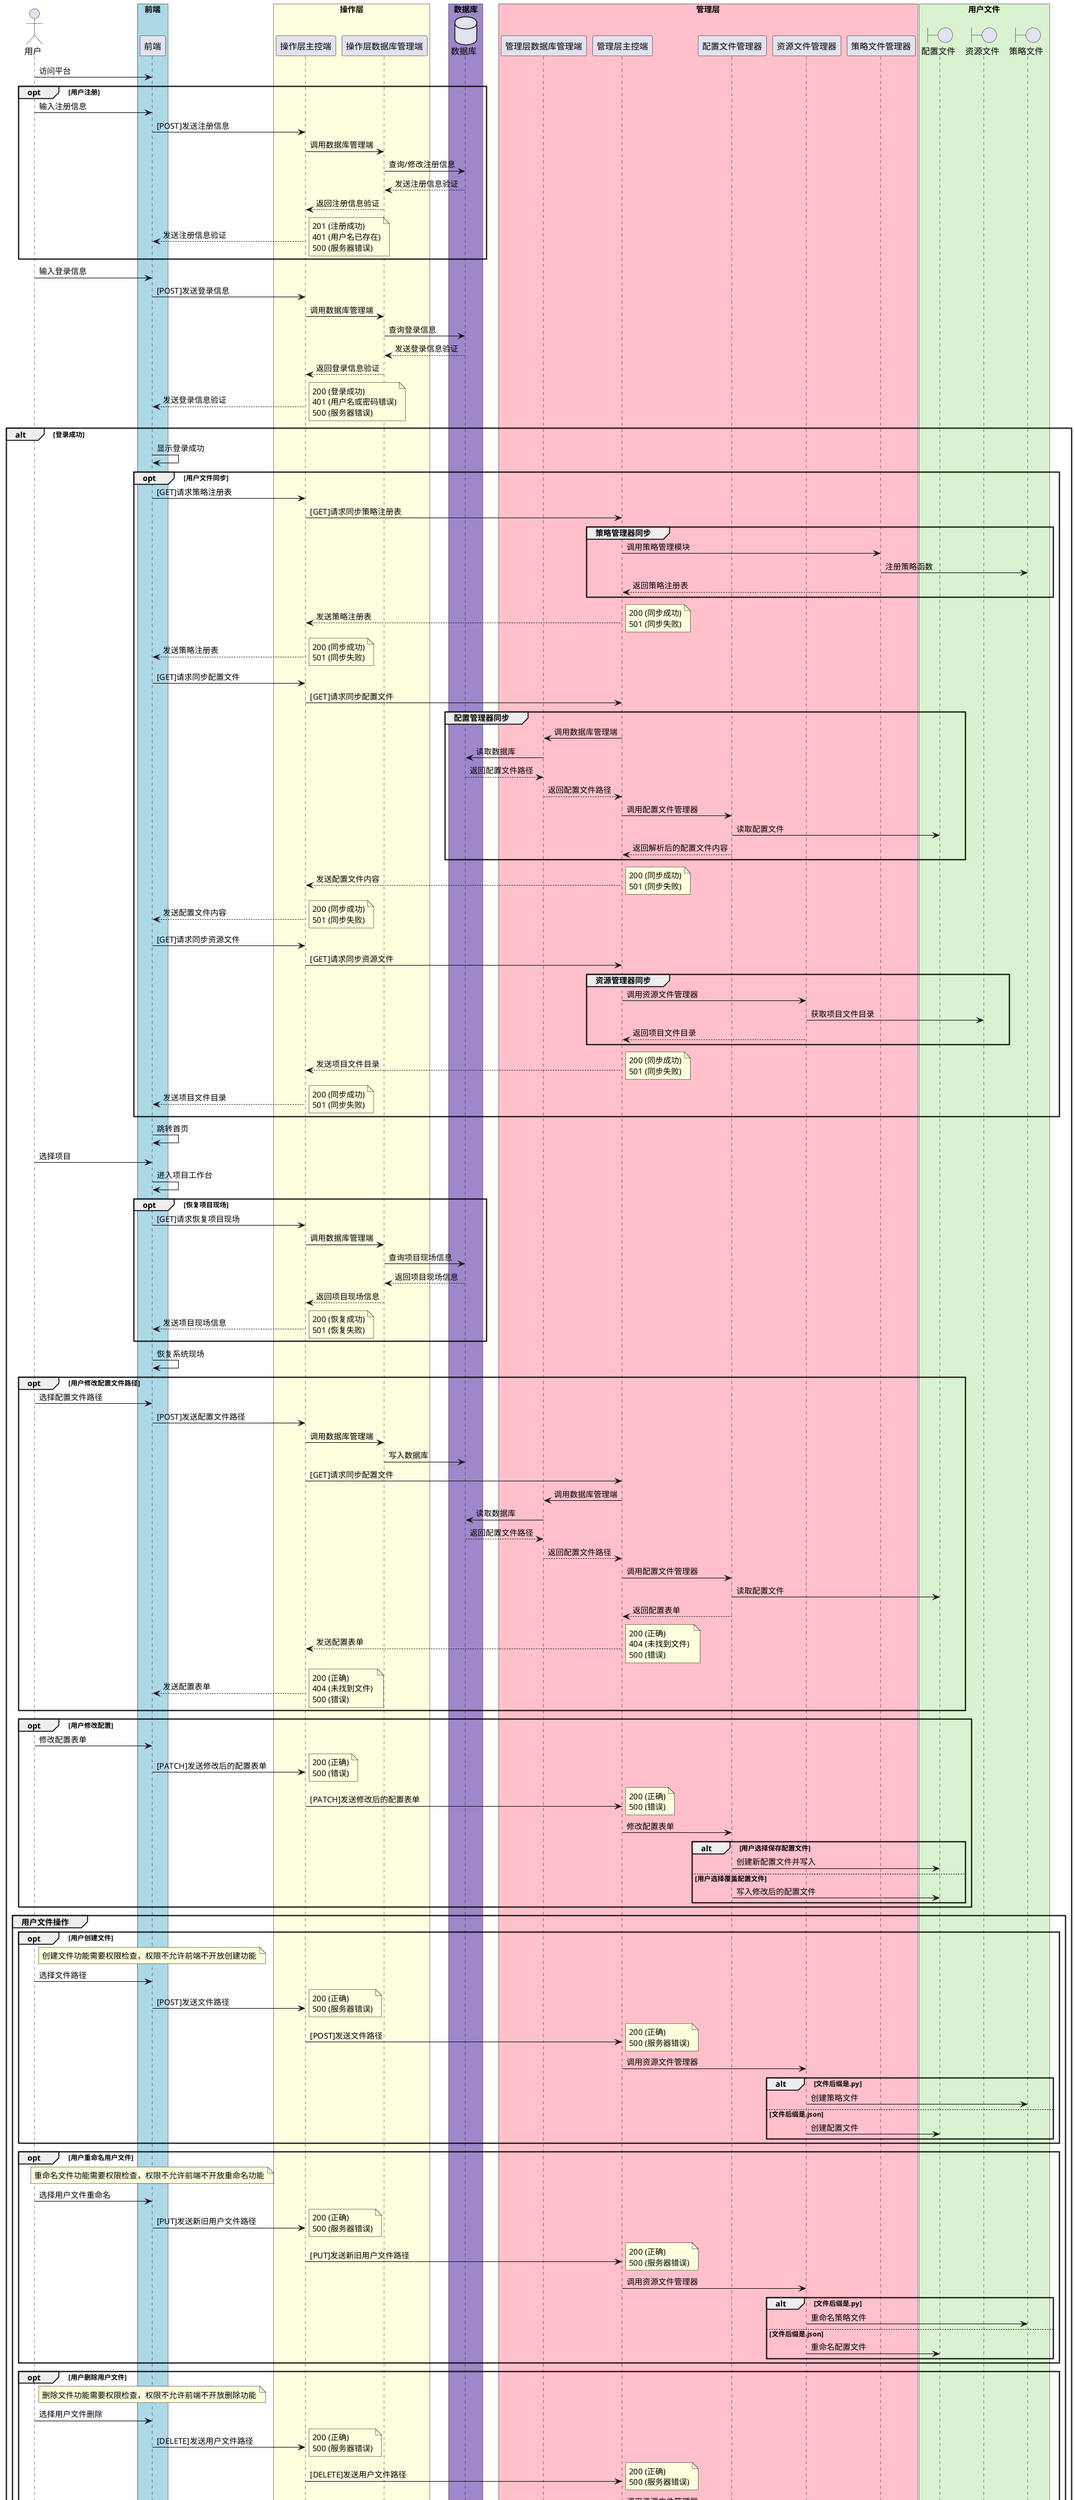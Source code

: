 @startuml

actor 用户
box "前端" #LightBlue
participant "前端" as Frontend
end box

box "操作层" #LightYellow
participant "操作层主控端" as OperationEnd

participant "操作层数据库管理端" as OpDatabaseEnd
end box

box "数据库" #9E87CA
database "数据库" as Database
end box

box "管理层" #Pink
participant "管理层数据库管理端" as MgDatabaseEnd

participant "管理层主控端" as ManagementEnd

participant "配置文件管理器" as ConfigModule
participant "资源文件管理器" as ResourceModule
participant "策略文件管理器" as StrategyModule
end box

box "用户文件" #D9F2D0
boundary "配置文件" as ConfigFile
boundary "资源文件" as ResourceFile
boundary "策略文件" as StrategyFile
end box

用户 -> Frontend: 访问平台

opt 用户注册
    用户 -> Frontend: 输入注册信息
    Frontend -> OperationEnd: [POST]发送注册信息
    OperationEnd -> OpDatabaseEnd: 调用数据库管理端
    OpDatabaseEnd -> Database: 查询/修改注册信息
    Database --> OpDatabaseEnd: 发送注册信息验证
    OpDatabaseEnd --> OperationEnd: 返回注册信息验证
    OperationEnd --> Frontend: 发送注册信息验证
    note right: 201 (注册成功)\n401 (用户名已存在)\n500 (服务器错误)
end

用户 -> Frontend: 输入登录信息
Frontend -> OperationEnd : [POST]发送登录信息
OperationEnd -> OpDatabaseEnd: 调用数据库管理端
OpDatabaseEnd -> Database: 查询登录信息
Database --> OpDatabaseEnd: 发送登录信息验证
OpDatabaseEnd --> OperationEnd: 返回登录信息验证
OperationEnd --> Frontend: 发送登录信息验证
note right: 200 (登录成功)\n401 (用户名或密码错误)\n500 (服务器错误)
alt 登录成功
    Frontend -> Frontend: 显示登录成功
    opt 用户文件同步
        Frontend -> OperationEnd: [GET]请求策略注册表
        OperationEnd -> ManagementEnd: [GET]请求同步策略注册表
        group 策略管理器同步
            ManagementEnd -> StrategyModule: 调用策略管理模块
            StrategyModule -> StrategyFile: 注册策略函数
            StrategyModule --> ManagementEnd: 返回策略注册表
        end
        ManagementEnd --> OperationEnd: 发送策略注册表
        note right: 200 (同步成功)\n501 (同步失败)
        OperationEnd --> Frontend: 发送策略注册表
        note right: 200 (同步成功)\n501 (同步失败)
        Frontend -> OperationEnd: [GET]请求同步配置文件
        OperationEnd -> ManagementEnd: [GET]请求同步配置文件
        group 配置管理器同步
            ManagementEnd -> MgDatabaseEnd: 调用数据库管理端
            MgDatabaseEnd -> Database: 读取数据库
            Database --> MgDatabaseEnd: 返回配置文件路径
            MgDatabaseEnd --> ManagementEnd: 返回配置文件路径
            ManagementEnd -> ConfigModule: 调用配置文件管理器
            ConfigModule -> ConfigFile: 读取配置文件
            ConfigModule --> ManagementEnd: 返回解析后的配置文件内容
        end
        ManagementEnd --> OperationEnd: 发送配置文件内容
        note right: 200 (同步成功)\n501 (同步失败)
        OperationEnd --> Frontend: 发送配置文件内容
        note right: 200 (同步成功)\n501 (同步失败)
        Frontend -> OperationEnd: [GET]请求同步资源文件
        OperationEnd -> ManagementEnd: [GET]请求同步资源文件
        group 资源管理器同步
            ManagementEnd -> ResourceModule: 调用资源文件管理器
            ResourceModule -> ResourceFile: 获取项目文件目录
            ResourceModule --> ManagementEnd: 返回项目文件目录
        end
        ManagementEnd --> OperationEnd: 发送项目文件目录
        note right: 200 (同步成功)\n501 (同步失败)
        OperationEnd --> Frontend: 发送项目文件目录
        note right: 200 (同步成功)\n501 (同步失败)
    end
    Frontend -> Frontend: 跳转首页
    用户 -> Frontend: 选择项目
    Frontend -> Frontend: 进入项目工作台
    opt 恢复项目现场
        Frontend -> OperationEnd: [GET]请求恢复项目现场
        OperationEnd -> OpDatabaseEnd: 调用数据库管理端
        OpDatabaseEnd -> Database: 查询项目现场信息
        Database --> OpDatabaseEnd: 返回项目现场信息
        OpDatabaseEnd --> OperationEnd: 返回项目现场信息
        OperationEnd --> Frontend: 发送项目现场信息
        note right: 200 (恢复成功)\n501 (恢复失败)
    end
    Frontend -> Frontend: 恢复系统现场
    opt 用户修改配置文件路径
        用户 -> Frontend: 选择配置文件路径
        Frontend -> OperationEnd: [POST]发送配置文件路径
        OperationEnd -> OpDatabaseEnd: 调用数据库管理端
        OpDatabaseEnd -> Database: 写入数据库
        OperationEnd -> ManagementEnd: [GET]请求同步配置文件

        ManagementEnd -> MgDatabaseEnd: 调用数据库管理端
        MgDatabaseEnd -> Database: 读取数据库
        Database --> MgDatabaseEnd: 返回配置文件路径
        MgDatabaseEnd --> ManagementEnd: 返回配置文件路径
        ManagementEnd -> ConfigModule: 调用配置文件管理器
        ConfigModule -> ConfigFile: 读取配置文件
        ConfigModule --> ManagementEnd: 返回配置表单
        ManagementEnd --> OperationEnd: 发送配置表单
        note right: 200 (正确)\n404 (未找到文件) \n500 (错误)
        OperationEnd --> Frontend: 发送配置表单
        note right: 200 (正确)\n404 (未找到文件) \n500 (错误)
    end
    opt 用户修改配置
        用户 -> Frontend: 修改配置表单
        Frontend -> OperationEnd: [PATCH]发送修改后的配置表单
        note right: 200 (正确)\n500 (错误)
        OperationEnd -> ManagementEnd: [PATCH]发送修改后的配置表单
        note right: 200 (正确)\n500 (错误)
        ManagementEnd -> ConfigModule: 修改配置表单
        alt 用户选择保存配置文件
            ConfigModule -> ConfigFile: 创建新配置文件并写入
        else 用户选择覆盖配置文件
            ConfigModule -> ConfigFile: 写入修改后的配置文件
        end
    end
    group 用户文件操作
        opt 用户创建文件
            note over Frontend
                创建文件功能需要权限检查，权限不允许前端不开放创建功能
            end note
            用户 -> Frontend: 选择文件路径
            Frontend -> OperationEnd: [POST]发送文件路径
            note right: 200 (正确)\n500 (服务器错误)
            OperationEnd -> ManagementEnd: [POST]发送文件路径
            note right: 200 (正确)\n500 (服务器错误)
            ManagementEnd -> ResourceModule: 调用资源文件管理器
            alt 文件后缀是.py
                ResourceModule -> StrategyFile: 创建策略文件
            else 文件后缀是.json
                ResourceModule -> ConfigFile: 创建配置文件
            end
        end
        opt 用户重命名用户文件
            note over Frontend
                重命名文件功能需要权限检查，权限不允许前端不开放重命名功能
            end note
            用户 -> Frontend: 选择用户文件重命名
            Frontend -> OperationEnd: [PUT]发送新旧用户文件路径
            note right: 200 (正确)\n500 (服务器错误)
            OperationEnd -> ManagementEnd: [PUT]发送新旧用户文件路径
            note right: 200 (正确)\n500 (服务器错误)
            ManagementEnd -> ResourceModule: 调用资源文件管理器
            alt 文件后缀是.py
                ResourceModule -> StrategyFile: 重命名策略文件
            else 文件后缀是.json
                ResourceModule -> ConfigFile: 重命名配置文件
            end
        end
        opt 用户删除用户文件
            note over Frontend
                删除文件功能需要权限检查，权限不允许前端不开放删除功能
            end note
            用户 -> Frontend: 选择用户文件删除
            Frontend -> OperationEnd: [DELETE]发送用户文件路径
            note right: 200 (正确)\n500 (服务器错误)
            OperationEnd -> ManagementEnd: [DELETE]发送用户文件路径
            note right: 200 (正确)\n500 (服务器错误)
            ManagementEnd -> ResourceModule: 调用资源文件管理器
            alt 文件后缀是.py
                ResourceModule -> StrategyFile: 删除策略文件
            else 文件后缀是.json
                ResourceModule -> ConfigFile: 删除配置文件
            else 其他后缀
                ResourceModule -> ResourceFile: 删除数据文件
            end
        end

        opt 用户修改文件
            note over Frontend
                修改策略文件功能需要权限检查，权限不允许前端不开放修改功能
            end note
            用户 -> Frontend: 提交修改后的文件路径和内容
            Frontend -> OperationEnd: [PATCH]发送修改后的文件路径和内容
            note right: 200 (正确)\n501 (错误)\n500 (服务器错误)
            OperationEnd -> ManagementEnd: [PATCH]发送修改后的文件路径和内容
            note right: 200 (正确)\n501 (错误)\n500 (服务器错误)
            ManagementEnd -> ResourceModule: 调用资源文件管理器
            alt 文件后缀是.py
                ResourceModule -> StrategyFile: 修改策略文件
            else 文件后缀是.json
                ResourceModule -> ConfigFile: 修改配置文件
            end
        end
        note over Frontend
            完成文件写操作后，前端需要请求同步
        end note
        opt 用户查看文件
            用户 -> Frontend: 选择文件查看
            Frontend -> OperationEnd: [GET]发送文件路径
            OperationEnd -> ManagementEnd: [GET]发送文件路径
            ManagementEnd -> ResourceModule: 调用资源文件管理器
            alt 文件后缀是.py
                ResourceModule -> StrategyFile: 读取策略文件
            else 文件后缀是.json
                ResourceModule -> ConfigFile: 读取配置文件
            end
            ResourceModule --> ManagementEnd: 返回文件内容
            ManagementEnd --> OperationEnd: 发送文件内容
            note right: 200 (确认)\n404 (文件不存在)\n500 (服务器错误)
            OperationEnd --> Frontend: 发送文件内容
            note right: 200 (确认)\n404 (文件不存在)\n500 (服务器错误)
            Frontend -> Frontend: 显示文件内容
        end
    end
    group 基于websockt连接环境的操作
        opt 执行任务
            用户 -> Frontend: 配置任务
            Frontend ->> OperationEnd: [POST]发送任务信息
            OperationEnd ->> ManagementEnd: [POST]发送任务信息
            ManagementEnd -> StrategyModule: 调用策略管理器
            StrategyModule --> ManagementEnd: 返回策略结果
            ManagementEnd --> OperationEnd: 发送任务结果
            note right: 200 (正确)\n500 (错误)
            OperationEnd --> Frontend: 发送任务结果
            note right: 200 (正确)\n500 (错误)
        end
        opt 停止正在运行的任务或删除等待运行的任务
            用户 -> Frontend: 选择停止任务
            Frontend ->> OperationEnd: [GET]发送任务名
            OperationEnd ->> ManagementEnd: [GET]发送任务名
            ManagementEnd -> StrategyModule: 调用策略管理器
            StrategyModule --> ManagementEnd: 返回执行结果
            ManagementEnd --> OperationEnd: 发送执行结果
            note right: 200 (正确)\n500 (错误)
            OperationEnd --> Frontend: 发送执行结果
            note right: 200 (正确)\n500 (错误)
        end
        group 修改任务状态
            StrategyModule --> ManagementEnd: 任务完成返回
            ManagementEnd --> OperationEnd: 修改任务状态
            OperationEnd --> Frontend: 修改任务状态
        end
        opt 监测用户机系统信息
            Frontend ->> OperationEnd: [GET]在socketweb环境中请求监控信息
            OperationEnd ->> ManagementEnd: [GET]在socketweb环境中请求监控信息
            ManagementEnd --> OperationEnd: 返回监控信息
            OperationEnd --> Frontend: 发送监控信息
        end
        用户 -> Frontend: 退出项目工作台
        Frontend -> OperationEnd: [POST]发送现场信息，请求保存现场
        note right: 200 (确认)\n500 (错误)
        OperationEnd -> OpDatabaseEnd: 调用数据库管理端
        OpDatabaseEnd -> Database: 写入现场信息
    end
else 登录失败
    Frontend -> Frontend: 显示登录失败
end

@enduml
